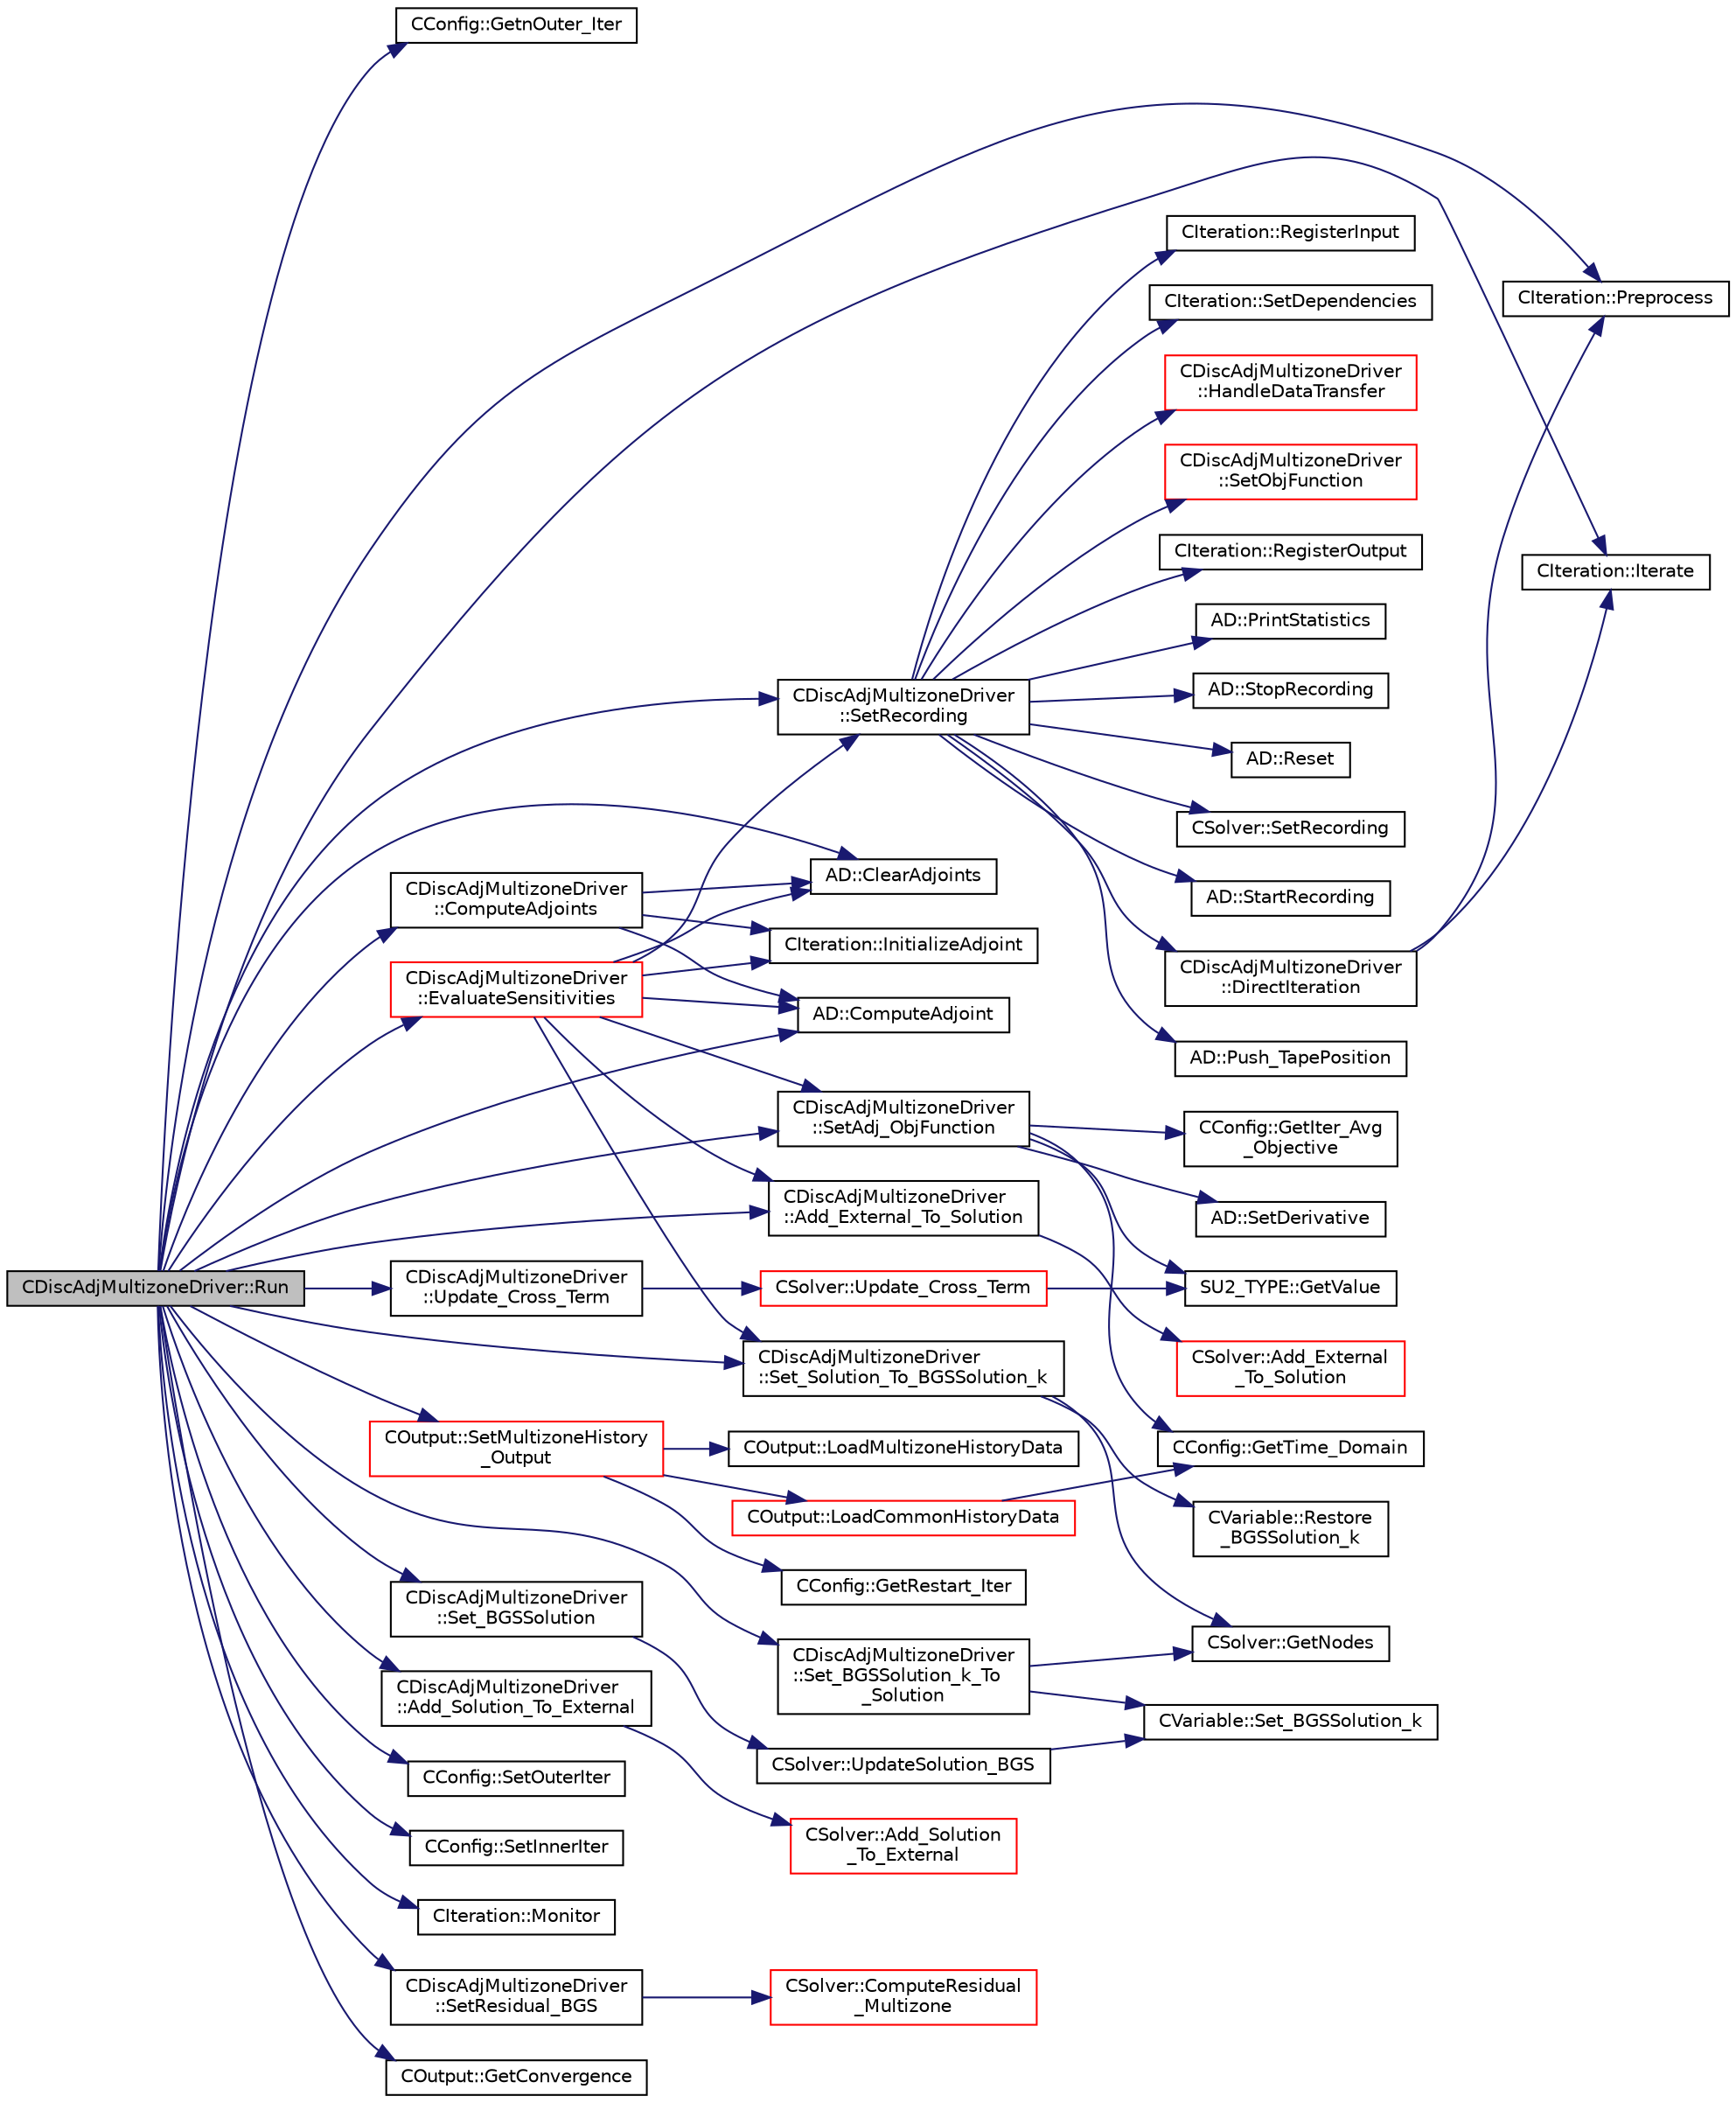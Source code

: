 digraph "CDiscAdjMultizoneDriver::Run"
{
  edge [fontname="Helvetica",fontsize="10",labelfontname="Helvetica",labelfontsize="10"];
  node [fontname="Helvetica",fontsize="10",shape=record];
  rankdir="LR";
  Node592 [label="CDiscAdjMultizoneDriver::Run",height=0.2,width=0.4,color="black", fillcolor="grey75", style="filled", fontcolor="black"];
  Node592 -> Node593 [color="midnightblue",fontsize="10",style="solid",fontname="Helvetica"];
  Node593 [label="CConfig::GetnOuter_Iter",height=0.2,width=0.4,color="black", fillcolor="white", style="filled",URL="$class_c_config.html#ac064f9d284f2fd5d74beaf2f046f82fd",tooltip="Get the number of outer iterations. "];
  Node592 -> Node594 [color="midnightblue",fontsize="10",style="solid",fontname="Helvetica"];
  Node594 [label="CIteration::Preprocess",height=0.2,width=0.4,color="black", fillcolor="white", style="filled",URL="$class_c_iteration.html#af1d75d5451aaca89dc18a7ce3dac1f0d",tooltip="A virtual member. "];
  Node592 -> Node595 [color="midnightblue",fontsize="10",style="solid",fontname="Helvetica"];
  Node595 [label="CDiscAdjMultizoneDriver\l::Set_BGSSolution_k_To\l_Solution",height=0.2,width=0.4,color="black", fillcolor="white", style="filled",URL="$class_c_disc_adj_multizone_driver.html#a42400d5fc2e9be45a7b1770c6f9beb84",tooltip="Puts Solution into BGSSolution_k. "];
  Node595 -> Node596 [color="midnightblue",fontsize="10",style="solid",fontname="Helvetica"];
  Node596 [label="CSolver::GetNodes",height=0.2,width=0.4,color="black", fillcolor="white", style="filled",URL="$class_c_solver.html#af3198e52a2ea377bb765647b5e697197",tooltip="Allow outside access to the nodes of the solver, containing conservatives, primitives, etc. "];
  Node595 -> Node597 [color="midnightblue",fontsize="10",style="solid",fontname="Helvetica"];
  Node597 [label="CVariable::Set_BGSSolution_k",height=0.2,width=0.4,color="black", fillcolor="white", style="filled",URL="$class_c_variable.html#aa47456564bac33106a460be201d4c843",tooltip="Set the value of the solution in the previous BGS subiteration. "];
  Node592 -> Node598 [color="midnightblue",fontsize="10",style="solid",fontname="Helvetica"];
  Node598 [label="CDiscAdjMultizoneDriver\l::SetRecording",height=0.2,width=0.4,color="black", fillcolor="white", style="filled",URL="$class_c_disc_adj_multizone_driver.html#a441f8669a04147aacab7df463e1dd021",tooltip="Record one iteration of the primal problem within each zone. "];
  Node598 -> Node599 [color="midnightblue",fontsize="10",style="solid",fontname="Helvetica"];
  Node599 [label="AD::Reset",height=0.2,width=0.4,color="black", fillcolor="white", style="filled",URL="$namespace_a_d.html#a410b9fd84f6a9a3b36c3def03c2baffe",tooltip="Reset the tape structure to be ready for a new recording. "];
  Node598 -> Node600 [color="midnightblue",fontsize="10",style="solid",fontname="Helvetica"];
  Node600 [label="CSolver::SetRecording",height=0.2,width=0.4,color="black", fillcolor="white", style="filled",URL="$class_c_solver.html#a13c760002406db013b17a32249df2dab",tooltip="A virtual member. "];
  Node598 -> Node601 [color="midnightblue",fontsize="10",style="solid",fontname="Helvetica"];
  Node601 [label="AD::StartRecording",height=0.2,width=0.4,color="black", fillcolor="white", style="filled",URL="$namespace_a_d.html#aa411ae358859e654be30b522fdf7a7ba",tooltip="Start the recording of the operations and involved variables. If called, the computational graph of a..."];
  Node598 -> Node602 [color="midnightblue",fontsize="10",style="solid",fontname="Helvetica"];
  Node602 [label="AD::Push_TapePosition",height=0.2,width=0.4,color="black", fillcolor="white", style="filled",URL="$namespace_a_d.html#a6346fb2cf00bd2a4b1566eb49e878b6e",tooltip="Pushes back the current tape position to the tape position&#39;s vector. "];
  Node598 -> Node603 [color="midnightblue",fontsize="10",style="solid",fontname="Helvetica"];
  Node603 [label="CIteration::RegisterInput",height=0.2,width=0.4,color="black", fillcolor="white", style="filled",URL="$class_c_iteration.html#a063aed103d27d874f77108b0aacb2184"];
  Node598 -> Node604 [color="midnightblue",fontsize="10",style="solid",fontname="Helvetica"];
  Node604 [label="CIteration::SetDependencies",height=0.2,width=0.4,color="black", fillcolor="white", style="filled",URL="$class_c_iteration.html#a42e3b8a93935f00667e2e111e8f57bcb"];
  Node598 -> Node605 [color="midnightblue",fontsize="10",style="solid",fontname="Helvetica"];
  Node605 [label="CDiscAdjMultizoneDriver\l::HandleDataTransfer",height=0.2,width=0.4,color="red", fillcolor="white", style="filled",URL="$class_c_disc_adj_multizone_driver.html#ab33de05a7a1f77dcf60014a4a35dd4f1",tooltip="Transfer data between zones and update grids when required. "];
  Node598 -> Node813 [color="midnightblue",fontsize="10",style="solid",fontname="Helvetica"];
  Node813 [label="CDiscAdjMultizoneDriver\l::SetObjFunction",height=0.2,width=0.4,color="red", fillcolor="white", style="filled",URL="$class_c_disc_adj_multizone_driver.html#afda203e78a0e4cfde8c3fbb02ef3fd3e",tooltip="Set the objective function. "];
  Node598 -> Node859 [color="midnightblue",fontsize="10",style="solid",fontname="Helvetica"];
  Node859 [label="CDiscAdjMultizoneDriver\l::DirectIteration",height=0.2,width=0.4,color="black", fillcolor="white", style="filled",URL="$class_c_disc_adj_multizone_driver.html#a86d4f9ec474ef91e8ae14a39b72aad9e",tooltip="Run one direct iteration in a zone. "];
  Node859 -> Node594 [color="midnightblue",fontsize="10",style="solid",fontname="Helvetica"];
  Node859 -> Node860 [color="midnightblue",fontsize="10",style="solid",fontname="Helvetica"];
  Node860 [label="CIteration::Iterate",height=0.2,width=0.4,color="black", fillcolor="white", style="filled",URL="$class_c_iteration.html#ac2bfb6eea40949bb8c99db679ff8503e",tooltip="A virtual member. "];
  Node598 -> Node861 [color="midnightblue",fontsize="10",style="solid",fontname="Helvetica"];
  Node861 [label="CIteration::RegisterOutput",height=0.2,width=0.4,color="black", fillcolor="white", style="filled",URL="$class_c_iteration.html#afa0f41e744773c4f3b25570938b722de"];
  Node598 -> Node862 [color="midnightblue",fontsize="10",style="solid",fontname="Helvetica"];
  Node862 [label="AD::PrintStatistics",height=0.2,width=0.4,color="black", fillcolor="white", style="filled",URL="$namespace_a_d.html#a550da7d52493ef5d414a563f9ac2f737",tooltip="Prints out tape statistics. "];
  Node598 -> Node863 [color="midnightblue",fontsize="10",style="solid",fontname="Helvetica"];
  Node863 [label="AD::StopRecording",height=0.2,width=0.4,color="black", fillcolor="white", style="filled",URL="$namespace_a_d.html#a97670077955608a47f6cc7ee3548e424",tooltip="Stops the recording of the operations and variables. "];
  Node592 -> Node864 [color="midnightblue",fontsize="10",style="solid",fontname="Helvetica"];
  Node864 [label="AD::ClearAdjoints",height=0.2,width=0.4,color="black", fillcolor="white", style="filled",URL="$namespace_a_d.html#a6ccf47c72e8115f9e31054b4c06271c4",tooltip="Clears the currently stored adjoints but keeps the computational graph. "];
  Node592 -> Node865 [color="midnightblue",fontsize="10",style="solid",fontname="Helvetica"];
  Node865 [label="CDiscAdjMultizoneDriver\l::SetAdj_ObjFunction",height=0.2,width=0.4,color="black", fillcolor="white", style="filled",URL="$class_c_disc_adj_multizone_driver.html#a87bb701d98c2be2f71d8752925815e43",tooltip="Initialize the adjoint value of the objective function. "];
  Node865 -> Node818 [color="midnightblue",fontsize="10",style="solid",fontname="Helvetica"];
  Node818 [label="CConfig::GetTime_Domain",height=0.2,width=0.4,color="black", fillcolor="white", style="filled",URL="$class_c_config.html#a6a11350b3c8d7577318be43cda6f7292",tooltip="Check if the multizone problem is solved for time domain. "];
  Node865 -> Node866 [color="midnightblue",fontsize="10",style="solid",fontname="Helvetica"];
  Node866 [label="CConfig::GetIter_Avg\l_Objective",height=0.2,width=0.4,color="black", fillcolor="white", style="filled",URL="$class_c_config.html#a1d97a136e08304093305b613ec9d9ba3",tooltip="Number of iterations to average (reverse time integration). "];
  Node865 -> Node867 [color="midnightblue",fontsize="10",style="solid",fontname="Helvetica"];
  Node867 [label="AD::SetDerivative",height=0.2,width=0.4,color="black", fillcolor="white", style="filled",URL="$namespace_a_d.html#a49a954dc442cd06cc43cd61a451d76e5",tooltip="Sets the adjoint value at index to val. "];
  Node865 -> Node733 [color="midnightblue",fontsize="10",style="solid",fontname="Helvetica"];
  Node733 [label="SU2_TYPE::GetValue",height=0.2,width=0.4,color="black", fillcolor="white", style="filled",URL="$namespace_s_u2___t_y_p_e.html#a0ed43473f5a450ce028d088427bf10cb",tooltip="Get the (primitive) value of the datatype (needs to be implemented for each new type). "];
  Node592 -> Node868 [color="midnightblue",fontsize="10",style="solid",fontname="Helvetica"];
  Node868 [label="AD::ComputeAdjoint",height=0.2,width=0.4,color="black", fillcolor="white", style="filled",URL="$namespace_a_d.html#a02ec06d93629cdd0724d268318d4dfe7",tooltip="Computes the adjoints, i.e. the derivatives of the output with respect to the input variables..."];
  Node592 -> Node860 [color="midnightblue",fontsize="10",style="solid",fontname="Helvetica"];
  Node592 -> Node869 [color="midnightblue",fontsize="10",style="solid",fontname="Helvetica"];
  Node869 [label="CDiscAdjMultizoneDriver\l::Add_Solution_To_External",height=0.2,width=0.4,color="black", fillcolor="white", style="filled",URL="$class_c_disc_adj_multizone_driver.html#a438dc32a32e4e453776f9d94f3c64ac9",tooltip="Add Solution vector to External. "];
  Node869 -> Node870 [color="midnightblue",fontsize="10",style="solid",fontname="Helvetica"];
  Node870 [label="CSolver::Add_Solution\l_To_External",height=0.2,width=0.4,color="red", fillcolor="white", style="filled",URL="$class_c_solver.html#a22fa1395771e72abb70a2001ee28e097",tooltip="Add the current Solution vector to External. "];
  Node592 -> Node872 [color="midnightblue",fontsize="10",style="solid",fontname="Helvetica"];
  Node872 [label="CConfig::SetOuterIter",height=0.2,width=0.4,color="black", fillcolor="white", style="filled",URL="$class_c_config.html#a83b944512ee75c2997399e9ab39bd2db",tooltip="Set the current FSI iteration number. "];
  Node592 -> Node873 [color="midnightblue",fontsize="10",style="solid",fontname="Helvetica"];
  Node873 [label="CDiscAdjMultizoneDriver\l::Set_Solution_To_BGSSolution_k",height=0.2,width=0.4,color="black", fillcolor="white", style="filled",URL="$class_c_disc_adj_multizone_driver.html#a34a0cbc7038b9cf16d5aeab16c4c06f0",tooltip="Puts BGSSolution_k back into Solution. "];
  Node873 -> Node596 [color="midnightblue",fontsize="10",style="solid",fontname="Helvetica"];
  Node873 -> Node874 [color="midnightblue",fontsize="10",style="solid",fontname="Helvetica"];
  Node874 [label="CVariable::Restore\l_BGSSolution_k",height=0.2,width=0.4,color="black", fillcolor="white", style="filled",URL="$class_c_variable.html#a042bec6e97bf376a7c7b0dccf25418f4",tooltip="Restore the previous BGS subiteration to solution. "];
  Node592 -> Node875 [color="midnightblue",fontsize="10",style="solid",fontname="Helvetica"];
  Node875 [label="CConfig::SetInnerIter",height=0.2,width=0.4,color="black", fillcolor="white", style="filled",URL="$class_c_config.html#af57608dd44a9211af952763a67cbb2dc",tooltip="Set the current FSI iteration number. "];
  Node592 -> Node876 [color="midnightblue",fontsize="10",style="solid",fontname="Helvetica"];
  Node876 [label="CDiscAdjMultizoneDriver\l::Add_External_To_Solution",height=0.2,width=0.4,color="black", fillcolor="white", style="filled",URL="$class_c_disc_adj_multizone_driver.html#a2cb9b1f8ff31b3a3df43a7ebd415425c",tooltip="Add External_Old vector to Solution. "];
  Node876 -> Node877 [color="midnightblue",fontsize="10",style="solid",fontname="Helvetica"];
  Node877 [label="CSolver::Add_External\l_To_Solution",height=0.2,width=0.4,color="red", fillcolor="white", style="filled",URL="$class_c_solver.html#a0ece4e9ec78dcbcb3b9d980f01f7b17c",tooltip="Add External to Solution vector. "];
  Node592 -> Node880 [color="midnightblue",fontsize="10",style="solid",fontname="Helvetica"];
  Node880 [label="CDiscAdjMultizoneDriver\l::ComputeAdjoints",height=0.2,width=0.4,color="black", fillcolor="white", style="filled",URL="$class_c_disc_adj_multizone_driver.html#a1f5b9fcca6fa5bc7d34ec6ef98cd609b",tooltip="Summary of all routines to evaluate the adjoints in iZone. "];
  Node880 -> Node864 [color="midnightblue",fontsize="10",style="solid",fontname="Helvetica"];
  Node880 -> Node881 [color="midnightblue",fontsize="10",style="solid",fontname="Helvetica"];
  Node881 [label="CIteration::InitializeAdjoint",height=0.2,width=0.4,color="black", fillcolor="white", style="filled",URL="$class_c_iteration.html#a18fa7f7314e6b88f8c69e4fee4ba0f11"];
  Node880 -> Node868 [color="midnightblue",fontsize="10",style="solid",fontname="Helvetica"];
  Node592 -> Node882 [color="midnightblue",fontsize="10",style="solid",fontname="Helvetica"];
  Node882 [label="CIteration::Monitor",height=0.2,width=0.4,color="black", fillcolor="white", style="filled",URL="$class_c_iteration.html#aacd0db21e3d9568c81c045e3836f8cbe",tooltip="A virtual member. "];
  Node592 -> Node883 [color="midnightblue",fontsize="10",style="solid",fontname="Helvetica"];
  Node883 [label="CDiscAdjMultizoneDriver\l::Update_Cross_Term",height=0.2,width=0.4,color="black", fillcolor="white", style="filled",URL="$class_c_disc_adj_multizone_driver.html#a2082c38dcc2c5d0e165c56925811bb8e",tooltip="Extract contribution of iZone to jZone with BGS relaxation. "];
  Node883 -> Node884 [color="midnightblue",fontsize="10",style="solid",fontname="Helvetica"];
  Node884 [label="CSolver::Update_Cross_Term",height=0.2,width=0.4,color="red", fillcolor="white", style="filled",URL="$class_c_solver.html#aab820aec4d316794dd2e65c1aef06408",tooltip="Update a given cross-term with relaxation and the running total (External). "];
  Node884 -> Node733 [color="midnightblue",fontsize="10",style="solid",fontname="Helvetica"];
  Node592 -> Node886 [color="midnightblue",fontsize="10",style="solid",fontname="Helvetica"];
  Node886 [label="CDiscAdjMultizoneDriver\l::SetResidual_BGS",height=0.2,width=0.4,color="black", fillcolor="white", style="filled",URL="$class_c_disc_adj_multizone_driver.html#a0376ab7c0cb40fa091ff34d3b99e597c",tooltip="Compute BGS residuals. "];
  Node886 -> Node887 [color="midnightblue",fontsize="10",style="solid",fontname="Helvetica"];
  Node887 [label="CSolver::ComputeResidual\l_Multizone",height=0.2,width=0.4,color="red", fillcolor="white", style="filled",URL="$class_c_solver.html#afd38147efa0d4b98523b480945a0df7c",tooltip="Set the value of the max residual and RMS residual. "];
  Node592 -> Node900 [color="midnightblue",fontsize="10",style="solid",fontname="Helvetica"];
  Node900 [label="CDiscAdjMultizoneDriver\l::Set_BGSSolution",height=0.2,width=0.4,color="black", fillcolor="white", style="filled",URL="$class_c_disc_adj_multizone_driver.html#a80924942343a9b9511a272e3292ac151",tooltip="Saves the current (adjoint) Solution vector to Solution_BGS_k. "];
  Node900 -> Node901 [color="midnightblue",fontsize="10",style="solid",fontname="Helvetica"];
  Node901 [label="CSolver::UpdateSolution_BGS",height=0.2,width=0.4,color="black", fillcolor="white", style="filled",URL="$class_c_solver.html#a6dc11e7b4be632b260dd373c14e1005f",tooltip="Store the BGS solution in the previous subiteration in the corresponding vector. "];
  Node901 -> Node597 [color="midnightblue",fontsize="10",style="solid",fontname="Helvetica"];
  Node592 -> Node902 [color="midnightblue",fontsize="10",style="solid",fontname="Helvetica"];
  Node902 [label="COutput::SetMultizoneHistory\l_Output",height=0.2,width=0.4,color="red", fillcolor="white", style="filled",URL="$class_c_output.html#a15b0776bd2ed68b43e3c0bd3b9b56490"];
  Node902 -> Node815 [color="midnightblue",fontsize="10",style="solid",fontname="Helvetica"];
  Node815 [label="CConfig::GetRestart_Iter",height=0.2,width=0.4,color="black", fillcolor="white", style="filled",URL="$class_c_config.html#adc13797fe94c17845a382dc34f706cfb",tooltip="Get the restart iteration. "];
  Node902 -> Node816 [color="midnightblue",fontsize="10",style="solid",fontname="Helvetica"];
  Node816 [label="COutput::LoadCommonHistoryData",height=0.2,width=0.4,color="red", fillcolor="white", style="filled",URL="$class_c_output.html#aa767bd68c5606524b19f1957b9bf4ce8",tooltip="Load values of the history fields common for all solvers. "];
  Node816 -> Node818 [color="midnightblue",fontsize="10",style="solid",fontname="Helvetica"];
  Node902 -> Node903 [color="midnightblue",fontsize="10",style="solid",fontname="Helvetica"];
  Node903 [label="COutput::LoadMultizoneHistoryData",height=0.2,width=0.4,color="black", fillcolor="white", style="filled",URL="$class_c_output.html#a79370a5867ba0c16c4f7a204c8af802d",tooltip="Load the multizone history output field values. "];
  Node592 -> Node904 [color="midnightblue",fontsize="10",style="solid",fontname="Helvetica"];
  Node904 [label="COutput::GetConvergence",height=0.2,width=0.4,color="black", fillcolor="white", style="filled",URL="$class_c_output.html#a64ad9a7510dd45325d694f184ec5f6db",tooltip="Get convergence of the problem. "];
  Node592 -> Node905 [color="midnightblue",fontsize="10",style="solid",fontname="Helvetica"];
  Node905 [label="CDiscAdjMultizoneDriver\l::EvaluateSensitivities",height=0.2,width=0.4,color="red", fillcolor="white", style="filled",URL="$class_c_disc_adj_multizone_driver.html#ac2789097629674cfb7d4de64954024df",tooltip="Evaluate sensitivites for the current adjoint solution and output files. "];
  Node905 -> Node598 [color="midnightblue",fontsize="10",style="solid",fontname="Helvetica"];
  Node905 -> Node873 [color="midnightblue",fontsize="10",style="solid",fontname="Helvetica"];
  Node905 -> Node876 [color="midnightblue",fontsize="10",style="solid",fontname="Helvetica"];
  Node905 -> Node881 [color="midnightblue",fontsize="10",style="solid",fontname="Helvetica"];
  Node905 -> Node865 [color="midnightblue",fontsize="10",style="solid",fontname="Helvetica"];
  Node905 -> Node868 [color="midnightblue",fontsize="10",style="solid",fontname="Helvetica"];
  Node905 -> Node864 [color="midnightblue",fontsize="10",style="solid",fontname="Helvetica"];
}

